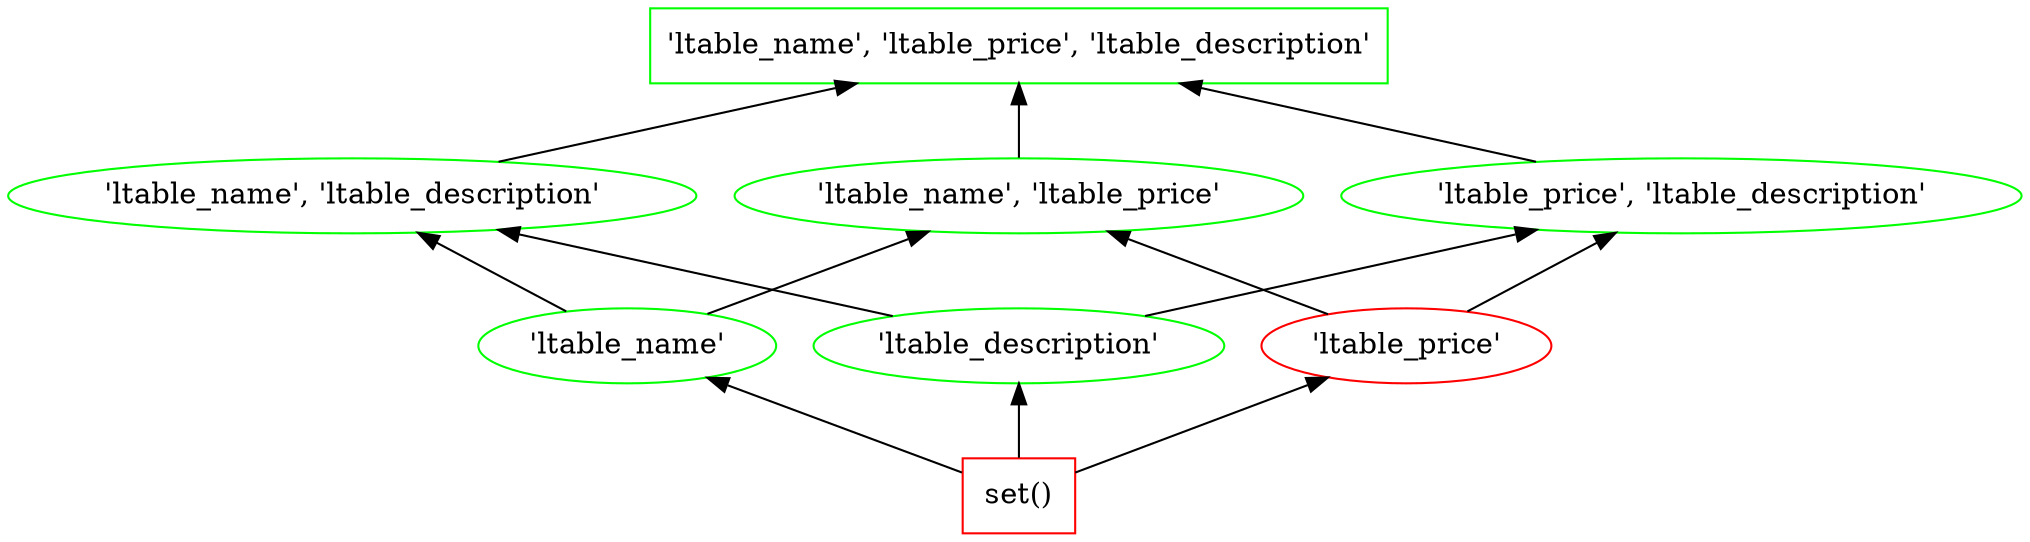 digraph G {
splines="line"
rankdir=BT
"'ltable_name', 'ltable_price', 'ltable_description'" [shape=box];
"set()" [shape=box];
"set()" [color=red];
"set()" -> "'ltable_name'";
"set()" -> "'ltable_description'";
"set()" -> "'ltable_price'";
"'ltable_name'" [color=green];
"'ltable_name'" -> "'ltable_name', 'ltable_description'";
"'ltable_name'" -> "'ltable_name', 'ltable_price'";
"'ltable_description'" [color=green];
"'ltable_description'" -> "'ltable_name', 'ltable_description'";
"'ltable_description'" -> "'ltable_price', 'ltable_description'";
"'ltable_price'" [color=red];
"'ltable_price'" -> "'ltable_name', 'ltable_price'";
"'ltable_price'" -> "'ltable_price', 'ltable_description'";
"'ltable_name', 'ltable_description'" [color=green];
"'ltable_name', 'ltable_description'" -> "'ltable_name', 'ltable_price', 'ltable_description'";
"'ltable_name', 'ltable_price'" [color=green];
"'ltable_name', 'ltable_price'" -> "'ltable_name', 'ltable_price', 'ltable_description'";
"'ltable_price', 'ltable_description'" [color=green];
"'ltable_price', 'ltable_description'" -> "'ltable_name', 'ltable_price', 'ltable_description'";
"'ltable_name', 'ltable_price', 'ltable_description'" [color=green];
}